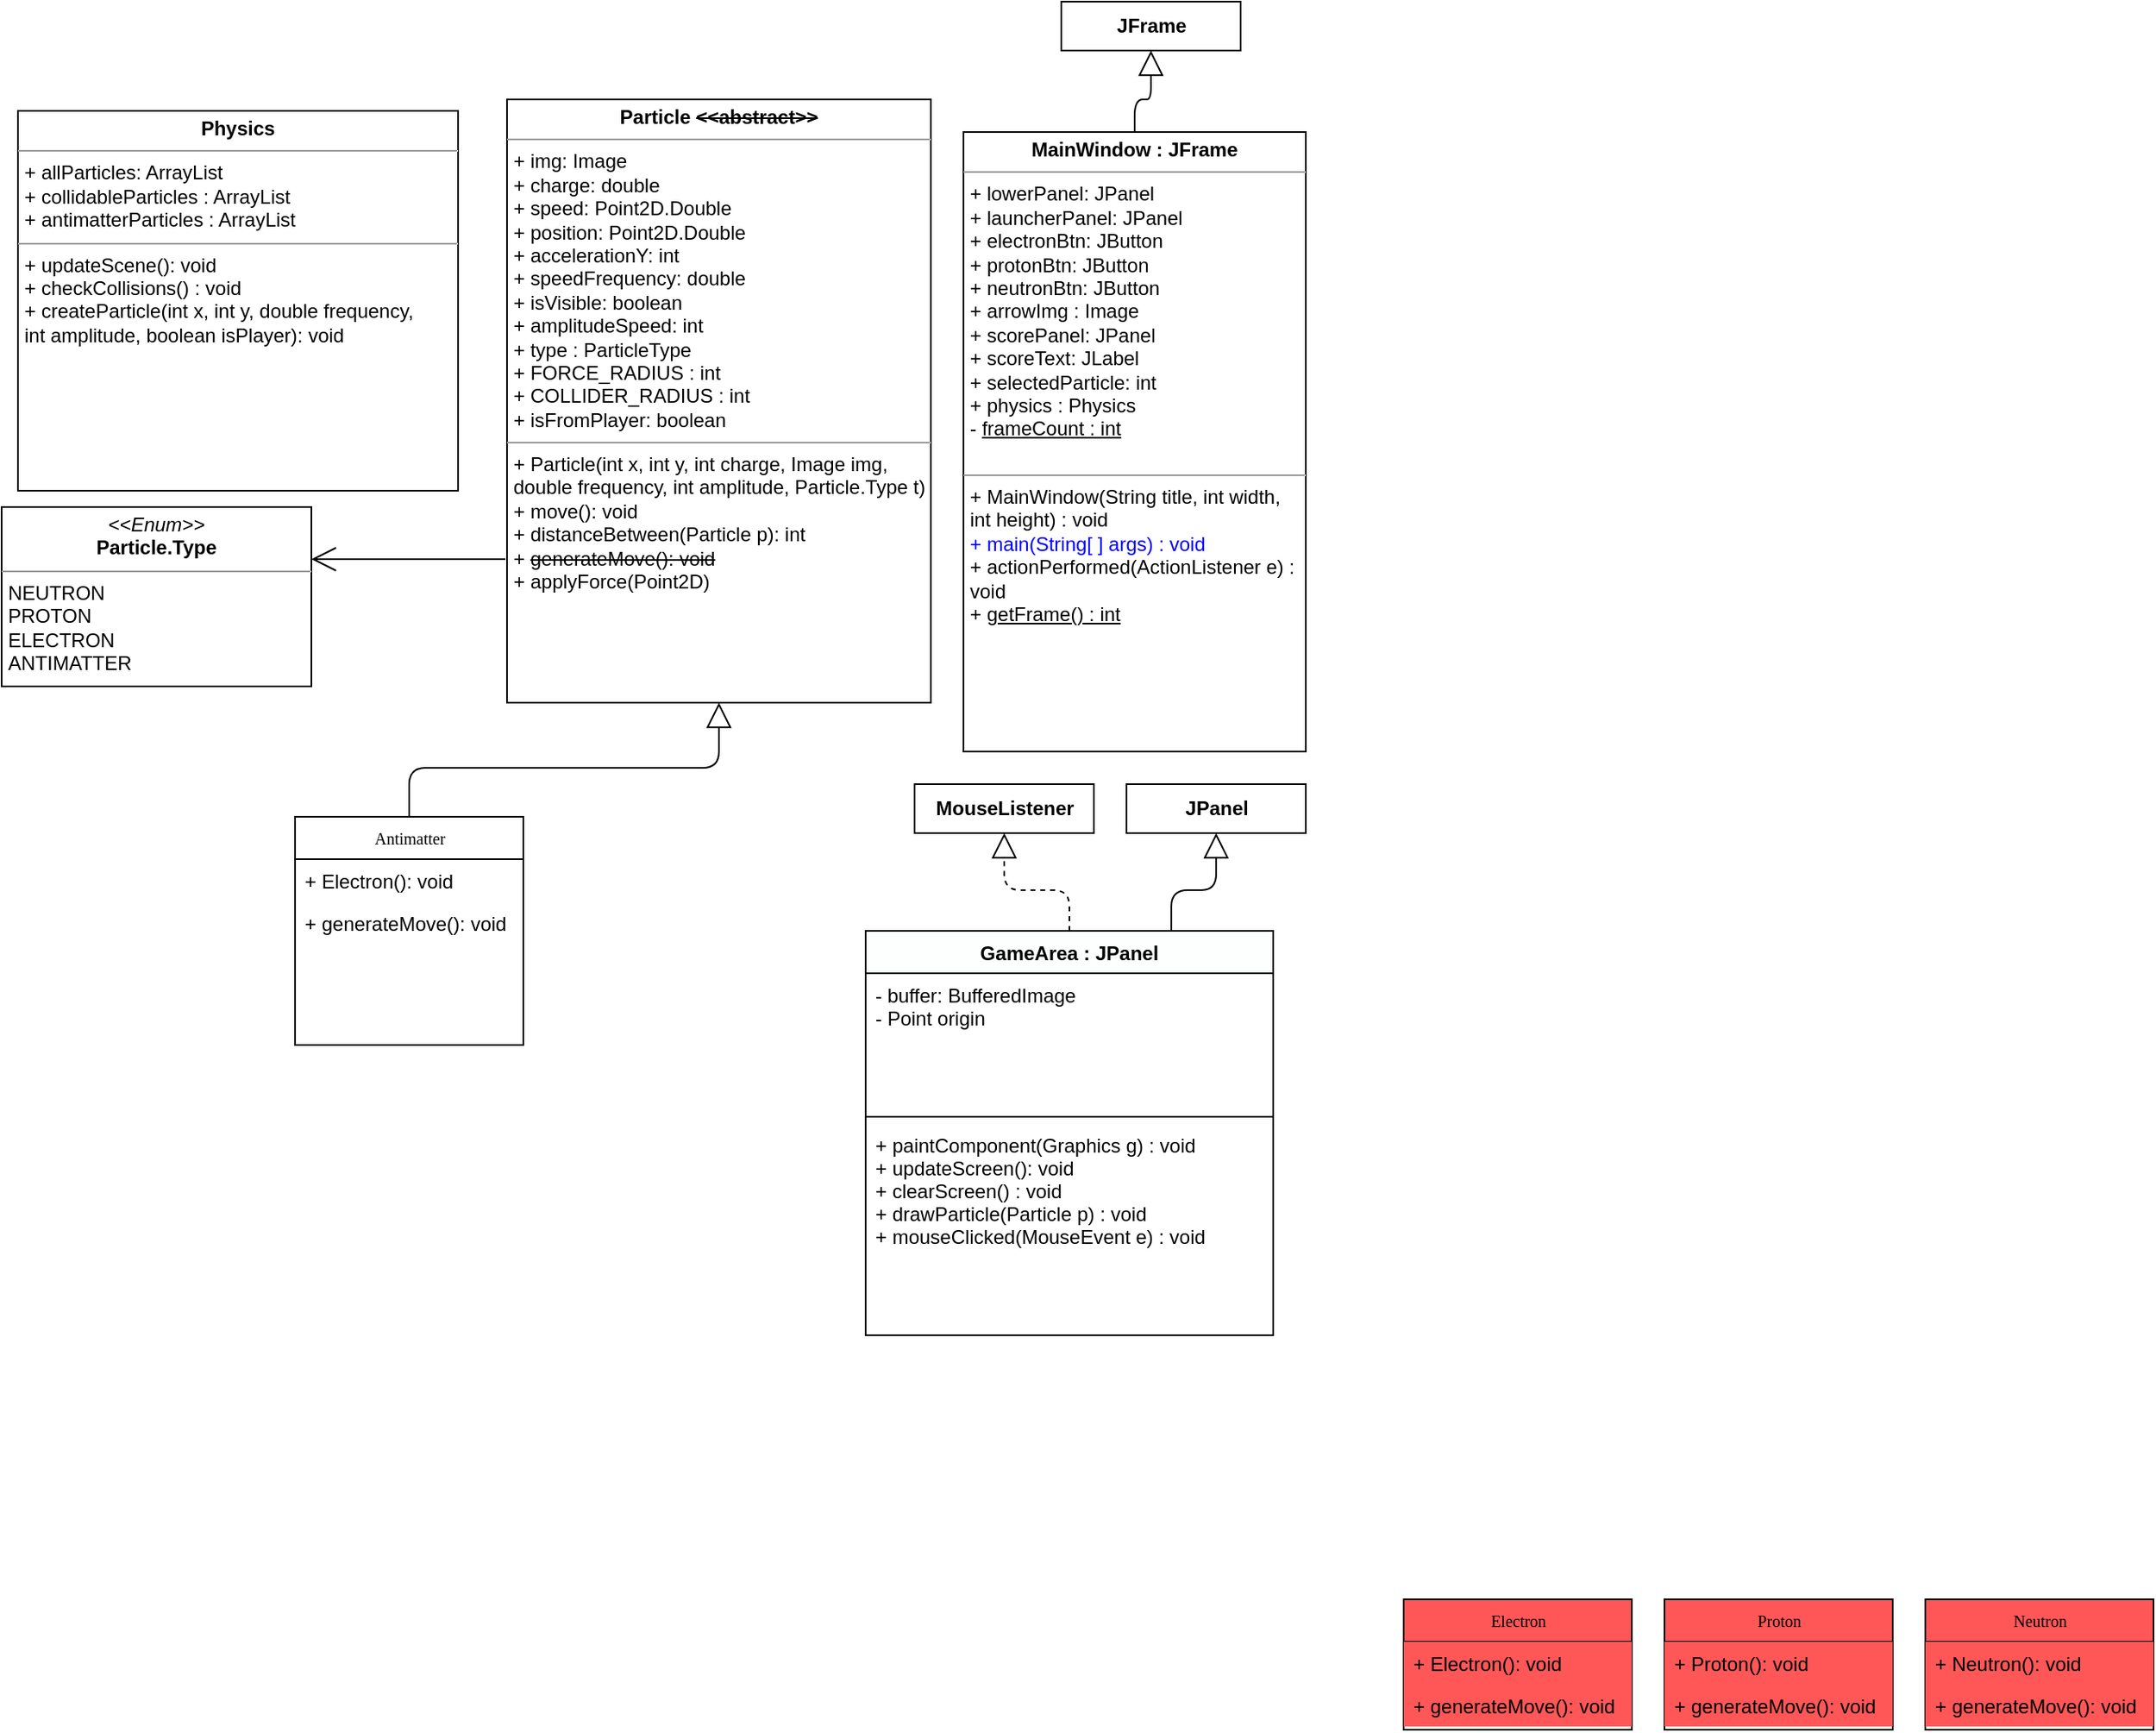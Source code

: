 <mxfile version="17.4.0" type="github">
  <diagram name="Page-1" id="c4acf3e9-155e-7222-9cf6-157b1a14988f">
    <mxGraphModel dx="1038" dy="547" grid="1" gridSize="10" guides="1" tooltips="1" connect="1" arrows="1" fold="1" page="1" pageScale="1" pageWidth="827" pageHeight="1169" background="none" math="0" shadow="0">
      <root>
        <mxCell id="0" />
        <mxCell id="1" parent="0" />
        <mxCell id="1rniiOvS_YG5kc2MzSXT-1" value="Neutron" style="swimlane;html=1;fontStyle=0;childLayout=stackLayout;horizontal=1;startSize=26;fillColor=#FF5757;horizontalStack=0;resizeParent=1;resizeLast=0;collapsible=1;marginBottom=0;swimlaneFillColor=#ffffff;rounded=0;shadow=0;comic=0;labelBackgroundColor=none;strokeWidth=1;fontFamily=Verdana;fontSize=10;align=center;" vertex="1" parent="1">
          <mxGeometry x="1200" y="1000" width="140" height="80" as="geometry">
            <mxRectangle x="470" y="750" width="70" height="26" as="alternateBounds" />
          </mxGeometry>
        </mxCell>
        <mxCell id="1rniiOvS_YG5kc2MzSXT-2" value="+ Neutron(): void" style="text;html=1;strokeColor=none;fillColor=#FF5757;align=left;verticalAlign=top;spacingLeft=4;spacingRight=4;whiteSpace=wrap;overflow=hidden;rotatable=0;points=[[0,0.5],[1,0.5]];portConstraint=eastwest;" vertex="1" parent="1rniiOvS_YG5kc2MzSXT-1">
          <mxGeometry y="26" width="140" height="26" as="geometry" />
        </mxCell>
        <mxCell id="1rniiOvS_YG5kc2MzSXT-3" value="+ generateMove(): void" style="text;html=1;strokeColor=none;fillColor=#FF5757;align=left;verticalAlign=top;spacingLeft=4;spacingRight=4;whiteSpace=wrap;overflow=hidden;rotatable=0;points=[[0,0.5],[1,0.5]];portConstraint=eastwest;" vertex="1" parent="1rniiOvS_YG5kc2MzSXT-1">
          <mxGeometry y="52" width="140" height="26" as="geometry" />
        </mxCell>
        <mxCell id="1rniiOvS_YG5kc2MzSXT-4" value="&lt;p style=&quot;margin: 0px ; margin-top: 4px ; text-align: center&quot;&gt;&lt;b&gt;Physics&lt;/b&gt;&lt;/p&gt;&lt;hr size=&quot;1&quot;&gt;&lt;p style=&quot;margin: 0px ; margin-left: 4px&quot;&gt;+ allParticles: ArrayList&lt;br&gt;&lt;/p&gt;&lt;p style=&quot;margin: 0px ; margin-left: 4px&quot;&gt;+ collidableParticles : ArrayList&lt;/p&gt;&lt;p style=&quot;margin: 0px ; margin-left: 4px&quot;&gt;+ antimatterParticles : ArrayList&lt;/p&gt;&lt;hr size=&quot;1&quot;&gt;&lt;p style=&quot;margin: 0px ; margin-left: 4px&quot;&gt;+ updateScene(): void&lt;br&gt;+ checkCollisions() : void&lt;/p&gt;&lt;p style=&quot;margin: 0px ; margin-left: 4px&quot;&gt;&lt;span&gt;+ createParticle(int x, int y, double frequency,&lt;/span&gt;&lt;/p&gt;&lt;p style=&quot;margin: 0px ; margin-left: 4px&quot;&gt;&lt;span&gt;int amplitude, boolean isPlayer): void&lt;/span&gt;&lt;/p&gt;" style="verticalAlign=top;align=left;overflow=fill;fontSize=12;fontFamily=Helvetica;html=1;rounded=0;shadow=0;comic=0;labelBackgroundColor=none;strokeWidth=1" vertex="1" parent="1">
          <mxGeometry x="30" y="87" width="270" height="233" as="geometry" />
        </mxCell>
        <mxCell id="1rniiOvS_YG5kc2MzSXT-5" value="&lt;p style=&quot;margin: 0px ; margin-top: 4px ; text-align: center&quot;&gt;&lt;b&gt;Particle &lt;strike&gt;&amp;lt;&amp;lt;abstract&amp;gt;&amp;gt;&lt;/strike&gt;&lt;/b&gt;&lt;/p&gt;&lt;hr size=&quot;1&quot;&gt;&lt;p style=&quot;margin: 0px ; margin-left: 4px&quot;&gt;+ img: Image&lt;br&gt;&lt;/p&gt;&lt;p style=&quot;margin: 0px ; margin-left: 4px&quot;&gt;+ charge: double&lt;/p&gt;&lt;p style=&quot;margin: 0px ; margin-left: 4px&quot;&gt;+ speed: Point2D.Double&lt;/p&gt;&lt;p style=&quot;margin: 0px ; margin-left: 4px&quot;&gt;+ position: Point2D.Double&lt;/p&gt;&lt;p style=&quot;margin: 0px ; margin-left: 4px&quot;&gt;+ accelerationY: int&lt;/p&gt;&lt;p style=&quot;margin: 0px ; margin-left: 4px&quot;&gt;+ speedFrequency: double&lt;/p&gt;&lt;p style=&quot;margin: 0px ; margin-left: 4px&quot;&gt;+ isVisible: boolean&lt;/p&gt;&lt;p style=&quot;margin: 0px ; margin-left: 4px&quot;&gt;+ amplitudeSpeed: int&lt;/p&gt;&lt;p style=&quot;margin: 0px ; margin-left: 4px&quot;&gt;+ type : ParticleType&lt;/p&gt;&lt;p style=&quot;margin: 0px ; margin-left: 4px&quot;&gt;+ FORCE_RADIUS : int&lt;/p&gt;&lt;p style=&quot;margin: 0px ; margin-left: 4px&quot;&gt;+ COLLIDER_RADIUS : int&lt;/p&gt;&lt;p style=&quot;margin: 0px ; margin-left: 4px&quot;&gt;+ isFromPlayer: boolean&lt;/p&gt;&lt;hr size=&quot;1&quot;&gt;&lt;p style=&quot;margin: 0px ; margin-left: 4px&quot;&gt;+ Particle(int x, int y, int charge, Image img,&lt;/p&gt;&lt;p style=&quot;margin: 0px ; margin-left: 4px&quot;&gt;&lt;span&gt;double frequency, int amplitude, Particle.Type t)&lt;/span&gt;&lt;/p&gt;&lt;p style=&quot;margin: 0px ; margin-left: 4px&quot;&gt;+ move(): void&lt;br&gt;+ distanceBetween(Particle p): int&lt;/p&gt;&lt;p style=&quot;margin: 0px ; margin-left: 4px&quot;&gt;+&amp;nbsp;&lt;strike&gt;generateMove(): void&lt;/strike&gt;&lt;/p&gt;&lt;p style=&quot;margin: 0px ; margin-left: 4px&quot;&gt;+ applyForce(Point2D)&lt;/p&gt;" style="verticalAlign=top;align=left;overflow=fill;fontSize=12;fontFamily=Helvetica;html=1;rounded=0;shadow=0;comic=0;labelBackgroundColor=none;strokeWidth=1" vertex="1" parent="1">
          <mxGeometry x="330" y="80" width="260" height="370" as="geometry" />
        </mxCell>
        <mxCell id="1rniiOvS_YG5kc2MzSXT-6" style="edgeStyle=orthogonalEdgeStyle;rounded=1;orthogonalLoop=1;jettySize=auto;html=1;exitX=0.5;exitY=0;exitDx=0;exitDy=0;entryX=0.5;entryY=1;entryDx=0;entryDy=0;endArrow=block;endFill=0;strokeWidth=1;endSize=13;" edge="1" parent="1" source="1rniiOvS_YG5kc2MzSXT-7" target="1rniiOvS_YG5kc2MzSXT-26">
          <mxGeometry relative="1" as="geometry" />
        </mxCell>
        <mxCell id="1rniiOvS_YG5kc2MzSXT-7" value="&lt;p style=&quot;margin: 0px ; margin-top: 4px ; text-align: center&quot;&gt;&lt;b&gt;MainWindow : JFrame&lt;/b&gt;&lt;/p&gt;&lt;hr size=&quot;1&quot;&gt;&lt;p style=&quot;margin: 0px ; margin-left: 4px&quot;&gt;+ lowerPanel: JPanel&lt;/p&gt;&lt;p style=&quot;margin: 0px ; margin-left: 4px&quot;&gt;+ launcherPanel: JPanel&lt;/p&gt;&lt;p style=&quot;margin: 0px ; margin-left: 4px&quot;&gt;+ electronBtn: JButton&lt;/p&gt;&lt;p style=&quot;margin: 0px ; margin-left: 4px&quot;&gt;+ protonBtn: JButton&lt;/p&gt;&lt;p style=&quot;margin: 0px ; margin-left: 4px&quot;&gt;+ neutronBtn: JButton&lt;/p&gt;&lt;p style=&quot;margin: 0px ; margin-left: 4px&quot;&gt;+ arrowImg : Image&lt;/p&gt;&lt;p style=&quot;margin: 0px ; margin-left: 4px&quot;&gt;+ scorePanel: JPanel&lt;/p&gt;&lt;p style=&quot;margin: 0px ; margin-left: 4px&quot;&gt;+ scoreText: JLabel&lt;/p&gt;&lt;p style=&quot;margin: 0px ; margin-left: 4px&quot;&gt;+ selectedParticle: int&lt;/p&gt;&lt;p style=&quot;margin: 0px ; margin-left: 4px&quot;&gt;+ physics : Physics&lt;/p&gt;&lt;p style=&quot;margin: 0px ; margin-left: 4px&quot;&gt;- &lt;u&gt;frameCount : int&lt;/u&gt;&lt;/p&gt;&lt;p style=&quot;margin: 0px ; margin-left: 4px&quot;&gt;&lt;br&gt;&lt;/p&gt;&lt;hr size=&quot;1&quot;&gt;&lt;p style=&quot;margin: 0px ; margin-left: 4px&quot;&gt;+ MainWindow(String title, int width,&lt;/p&gt;&lt;p style=&quot;margin: 0px ; margin-left: 4px&quot;&gt;int height) : void&lt;/p&gt;&lt;p style=&quot;margin: 0px ; margin-left: 4px&quot;&gt;&lt;font color=&quot;#0000ff&quot;&gt;+ main(String[ ] args) : void&lt;/font&gt;&lt;/p&gt;&lt;p style=&quot;margin: 0px ; margin-left: 4px&quot;&gt;+ actionPerformed(ActionListener e) :&lt;br&gt;void&lt;/p&gt;&lt;p style=&quot;margin: 0px ; margin-left: 4px&quot;&gt;+ &lt;u&gt;getFrame() : int&lt;/u&gt;&lt;/p&gt;" style="verticalAlign=top;align=left;overflow=fill;fontSize=12;fontFamily=Helvetica;html=1;rounded=0;shadow=0;comic=0;labelBackgroundColor=none;strokeWidth=1" vertex="1" parent="1">
          <mxGeometry x="610" y="100" width="210" height="380" as="geometry" />
        </mxCell>
        <mxCell id="1rniiOvS_YG5kc2MzSXT-8" value="Proton" style="swimlane;html=1;fontStyle=0;childLayout=stackLayout;horizontal=1;startSize=26;fillColor=#FF5757;horizontalStack=0;resizeParent=1;resizeLast=0;collapsible=1;marginBottom=0;swimlaneFillColor=#ffffff;rounded=0;shadow=0;comic=0;labelBackgroundColor=none;strokeWidth=1;fontFamily=Verdana;fontSize=10;align=center;" vertex="1" parent="1">
          <mxGeometry x="1040" y="1000" width="140" height="80" as="geometry" />
        </mxCell>
        <mxCell id="1rniiOvS_YG5kc2MzSXT-9" value="+ Proton(): void" style="text;html=1;strokeColor=none;fillColor=#FF5757;align=left;verticalAlign=top;spacingLeft=4;spacingRight=4;whiteSpace=wrap;overflow=hidden;rotatable=0;points=[[0,0.5],[1,0.5]];portConstraint=eastwest;" vertex="1" parent="1rniiOvS_YG5kc2MzSXT-8">
          <mxGeometry y="26" width="140" height="26" as="geometry" />
        </mxCell>
        <mxCell id="1rniiOvS_YG5kc2MzSXT-10" value="+ generateMove(): void" style="text;html=1;strokeColor=none;fillColor=#FF5757;align=left;verticalAlign=top;spacingLeft=4;spacingRight=4;whiteSpace=wrap;overflow=hidden;rotatable=0;points=[[0,0.5],[1,0.5]];portConstraint=eastwest;" vertex="1" parent="1rniiOvS_YG5kc2MzSXT-8">
          <mxGeometry y="52" width="140" height="26" as="geometry" />
        </mxCell>
        <mxCell id="1rniiOvS_YG5kc2MzSXT-11" value="Electron" style="swimlane;html=1;fontStyle=0;childLayout=stackLayout;horizontal=1;startSize=26;fillColor=#FF5757;horizontalStack=0;resizeParent=1;resizeLast=0;collapsible=1;marginBottom=0;swimlaneFillColor=#ffffff;rounded=0;shadow=0;comic=0;labelBackgroundColor=none;strokeWidth=1;fontFamily=Verdana;fontSize=10;align=center;" vertex="1" parent="1">
          <mxGeometry x="880" y="1000" width="140" height="80" as="geometry" />
        </mxCell>
        <mxCell id="1rniiOvS_YG5kc2MzSXT-12" value="+ Electron(): void" style="text;html=1;strokeColor=none;fillColor=#FF5757;align=left;verticalAlign=top;spacingLeft=4;spacingRight=4;whiteSpace=wrap;overflow=hidden;rotatable=0;points=[[0,0.5],[1,0.5]];portConstraint=eastwest;" vertex="1" parent="1rniiOvS_YG5kc2MzSXT-11">
          <mxGeometry y="26" width="140" height="26" as="geometry" />
        </mxCell>
        <mxCell id="1rniiOvS_YG5kc2MzSXT-13" value="+ generateMove(): void" style="text;html=1;strokeColor=none;fillColor=#FF5757;align=left;verticalAlign=top;spacingLeft=4;spacingRight=4;whiteSpace=wrap;overflow=hidden;rotatable=0;points=[[0,0.5],[1,0.5]];portConstraint=eastwest;" vertex="1" parent="1rniiOvS_YG5kc2MzSXT-11">
          <mxGeometry y="52" width="140" height="26" as="geometry" />
        </mxCell>
        <mxCell id="1rniiOvS_YG5kc2MzSXT-14" value="Antimatter" style="swimlane;html=1;fontStyle=0;childLayout=stackLayout;horizontal=1;startSize=26;fillColor=none;horizontalStack=0;resizeParent=1;resizeLast=0;collapsible=1;marginBottom=0;swimlaneFillColor=#ffffff;rounded=0;shadow=0;comic=0;labelBackgroundColor=none;strokeWidth=1;fontFamily=Verdana;fontSize=10;align=center;" vertex="1" parent="1">
          <mxGeometry x="200" y="520" width="140" height="140" as="geometry" />
        </mxCell>
        <mxCell id="1rniiOvS_YG5kc2MzSXT-15" value="+ Electron(): void" style="text;html=1;strokeColor=none;fillColor=none;align=left;verticalAlign=top;spacingLeft=4;spacingRight=4;whiteSpace=wrap;overflow=hidden;rotatable=0;points=[[0,0.5],[1,0.5]];portConstraint=eastwest;" vertex="1" parent="1rniiOvS_YG5kc2MzSXT-14">
          <mxGeometry y="26" width="140" height="26" as="geometry" />
        </mxCell>
        <mxCell id="1rniiOvS_YG5kc2MzSXT-16" value="+ generateMove(): void" style="text;html=1;strokeColor=none;fillColor=none;align=left;verticalAlign=top;spacingLeft=4;spacingRight=4;whiteSpace=wrap;overflow=hidden;rotatable=0;points=[[0,0.5],[1,0.5]];portConstraint=eastwest;" vertex="1" parent="1rniiOvS_YG5kc2MzSXT-14">
          <mxGeometry y="52" width="140" height="26" as="geometry" />
        </mxCell>
        <mxCell id="1rniiOvS_YG5kc2MzSXT-17" value="&lt;p style=&quot;margin: 0px ; margin-top: 4px ; text-align: center&quot;&gt;&lt;i&gt;&amp;lt;&amp;lt;Enum&amp;gt;&amp;gt;&lt;/i&gt;&lt;br&gt;&lt;b&gt;Particle.Type&lt;/b&gt;&lt;/p&gt;&lt;hr size=&quot;1&quot;&gt;&lt;p style=&quot;margin: 0px ; margin-left: 4px&quot;&gt;NEUTRON&lt;/p&gt;&lt;p style=&quot;margin: 0px ; margin-left: 4px&quot;&gt;PROTON&lt;br&gt;ELECTRON&lt;/p&gt;&lt;p style=&quot;margin: 0px ; margin-left: 4px&quot;&gt;ANTIMATTER&lt;/p&gt;" style="verticalAlign=top;align=left;overflow=fill;fontSize=12;fontFamily=Helvetica;html=1;fillColor=#FFFFFF;noLabel=0;enumerate=0;expand=1;" vertex="1" parent="1">
          <mxGeometry x="20" y="330" width="190" height="110" as="geometry" />
        </mxCell>
        <mxCell id="1rniiOvS_YG5kc2MzSXT-18" style="edgeStyle=orthogonalEdgeStyle;orthogonalLoop=1;jettySize=auto;html=1;endArrow=block;endFill=0;jumpSize=6;strokeWidth=1;endSize=13;exitX=0.5;exitY=0;exitDx=0;exitDy=0;entryX=0.5;entryY=1;entryDx=0;entryDy=0;orthogonal=1;shadow=0;sketch=0;rounded=1;" edge="1" parent="1" source="1rniiOvS_YG5kc2MzSXT-14" target="1rniiOvS_YG5kc2MzSXT-5">
          <mxGeometry relative="1" as="geometry">
            <mxPoint x="120" y="480" as="sourcePoint" />
            <mxPoint x="360" y="490" as="targetPoint" />
          </mxGeometry>
        </mxCell>
        <mxCell id="1rniiOvS_YG5kc2MzSXT-19" style="edgeStyle=orthogonalEdgeStyle;rounded=1;orthogonalLoop=1;jettySize=auto;html=1;endSize=0;endArrow=none;endFill=0;startArrow=open;startFill=0;targetPerimeterSpacing=0;startSize=13;orthogonal=1;" edge="1" parent="1" source="1rniiOvS_YG5kc2MzSXT-17">
          <mxGeometry relative="1" as="geometry">
            <Array as="points">
              <mxPoint x="329" y="362" />
            </Array>
            <mxPoint x="560" y="490" as="sourcePoint" />
            <mxPoint x="329" y="362" as="targetPoint" />
          </mxGeometry>
        </mxCell>
        <mxCell id="1rniiOvS_YG5kc2MzSXT-20" style="edgeStyle=orthogonalEdgeStyle;rounded=1;orthogonalLoop=1;jettySize=auto;html=1;exitX=0.5;exitY=0;exitDx=0;exitDy=0;entryX=0.5;entryY=1;entryDx=0;entryDy=0;endArrow=block;endFill=0;endSize=13;strokeWidth=1;dashed=1;" edge="1" parent="1" source="1rniiOvS_YG5kc2MzSXT-22" target="1rniiOvS_YG5kc2MzSXT-27">
          <mxGeometry relative="1" as="geometry" />
        </mxCell>
        <mxCell id="1rniiOvS_YG5kc2MzSXT-21" style="edgeStyle=orthogonalEdgeStyle;rounded=1;orthogonalLoop=1;jettySize=auto;html=1;exitX=0.75;exitY=0;exitDx=0;exitDy=0;endArrow=block;endFill=0;endSize=13;strokeWidth=1;" edge="1" parent="1" source="1rniiOvS_YG5kc2MzSXT-22" target="1rniiOvS_YG5kc2MzSXT-28">
          <mxGeometry relative="1" as="geometry" />
        </mxCell>
        <mxCell id="1rniiOvS_YG5kc2MzSXT-22" value="GameArea : JPanel" style="swimlane;fontStyle=1;align=center;verticalAlign=top;childLayout=stackLayout;horizontal=1;startSize=26;horizontalStack=0;resizeParent=1;resizeParentMax=0;resizeLast=0;collapsible=1;marginBottom=0;fillColor=#FCFFFE;" vertex="1" parent="1">
          <mxGeometry x="550" y="590" width="250" height="248" as="geometry" />
        </mxCell>
        <mxCell id="1rniiOvS_YG5kc2MzSXT-23" value="- buffer: BufferedImage&#xa;- Point origin&#xa;" style="text;strokeColor=none;fillColor=none;align=left;verticalAlign=top;spacingLeft=4;spacingRight=4;overflow=hidden;rotatable=0;points=[[0,0.5],[1,0.5]];portConstraint=eastwest;" vertex="1" parent="1rniiOvS_YG5kc2MzSXT-22">
          <mxGeometry y="26" width="250" height="84" as="geometry" />
        </mxCell>
        <mxCell id="1rniiOvS_YG5kc2MzSXT-24" value="" style="line;strokeWidth=1;fillColor=none;align=left;verticalAlign=middle;spacingTop=-1;spacingLeft=3;spacingRight=3;rotatable=0;labelPosition=right;points=[];portConstraint=eastwest;" vertex="1" parent="1rniiOvS_YG5kc2MzSXT-22">
          <mxGeometry y="110" width="250" height="8" as="geometry" />
        </mxCell>
        <mxCell id="1rniiOvS_YG5kc2MzSXT-25" value="+ paintComponent(Graphics g) : void&#xa;+ updateScreen(): void&#xa;+ clearScreen() : void&#xa;+ drawParticle(Particle p) : void&#xa;+ mouseClicked(MouseEvent e) : void" style="text;strokeColor=none;fillColor=none;align=left;verticalAlign=top;spacingLeft=4;spacingRight=4;overflow=hidden;rotatable=0;points=[[0,0.5],[1,0.5]];portConstraint=eastwest;" vertex="1" parent="1rniiOvS_YG5kc2MzSXT-22">
          <mxGeometry y="118" width="250" height="130" as="geometry" />
        </mxCell>
        <mxCell id="1rniiOvS_YG5kc2MzSXT-26" value="&lt;b&gt;JFrame&lt;/b&gt;" style="html=1;" vertex="1" parent="1">
          <mxGeometry x="670" y="20" width="110" height="30" as="geometry" />
        </mxCell>
        <mxCell id="1rniiOvS_YG5kc2MzSXT-27" value="&lt;b&gt;MouseListener&lt;/b&gt;" style="html=1;" vertex="1" parent="1">
          <mxGeometry x="580" y="500" width="110" height="30" as="geometry" />
        </mxCell>
        <mxCell id="1rniiOvS_YG5kc2MzSXT-28" value="&lt;b&gt;JPanel&lt;br&gt;&lt;/b&gt;" style="html=1;" vertex="1" parent="1">
          <mxGeometry x="710" y="500" width="110" height="30" as="geometry" />
        </mxCell>
      </root>
    </mxGraphModel>
  </diagram>
</mxfile>
